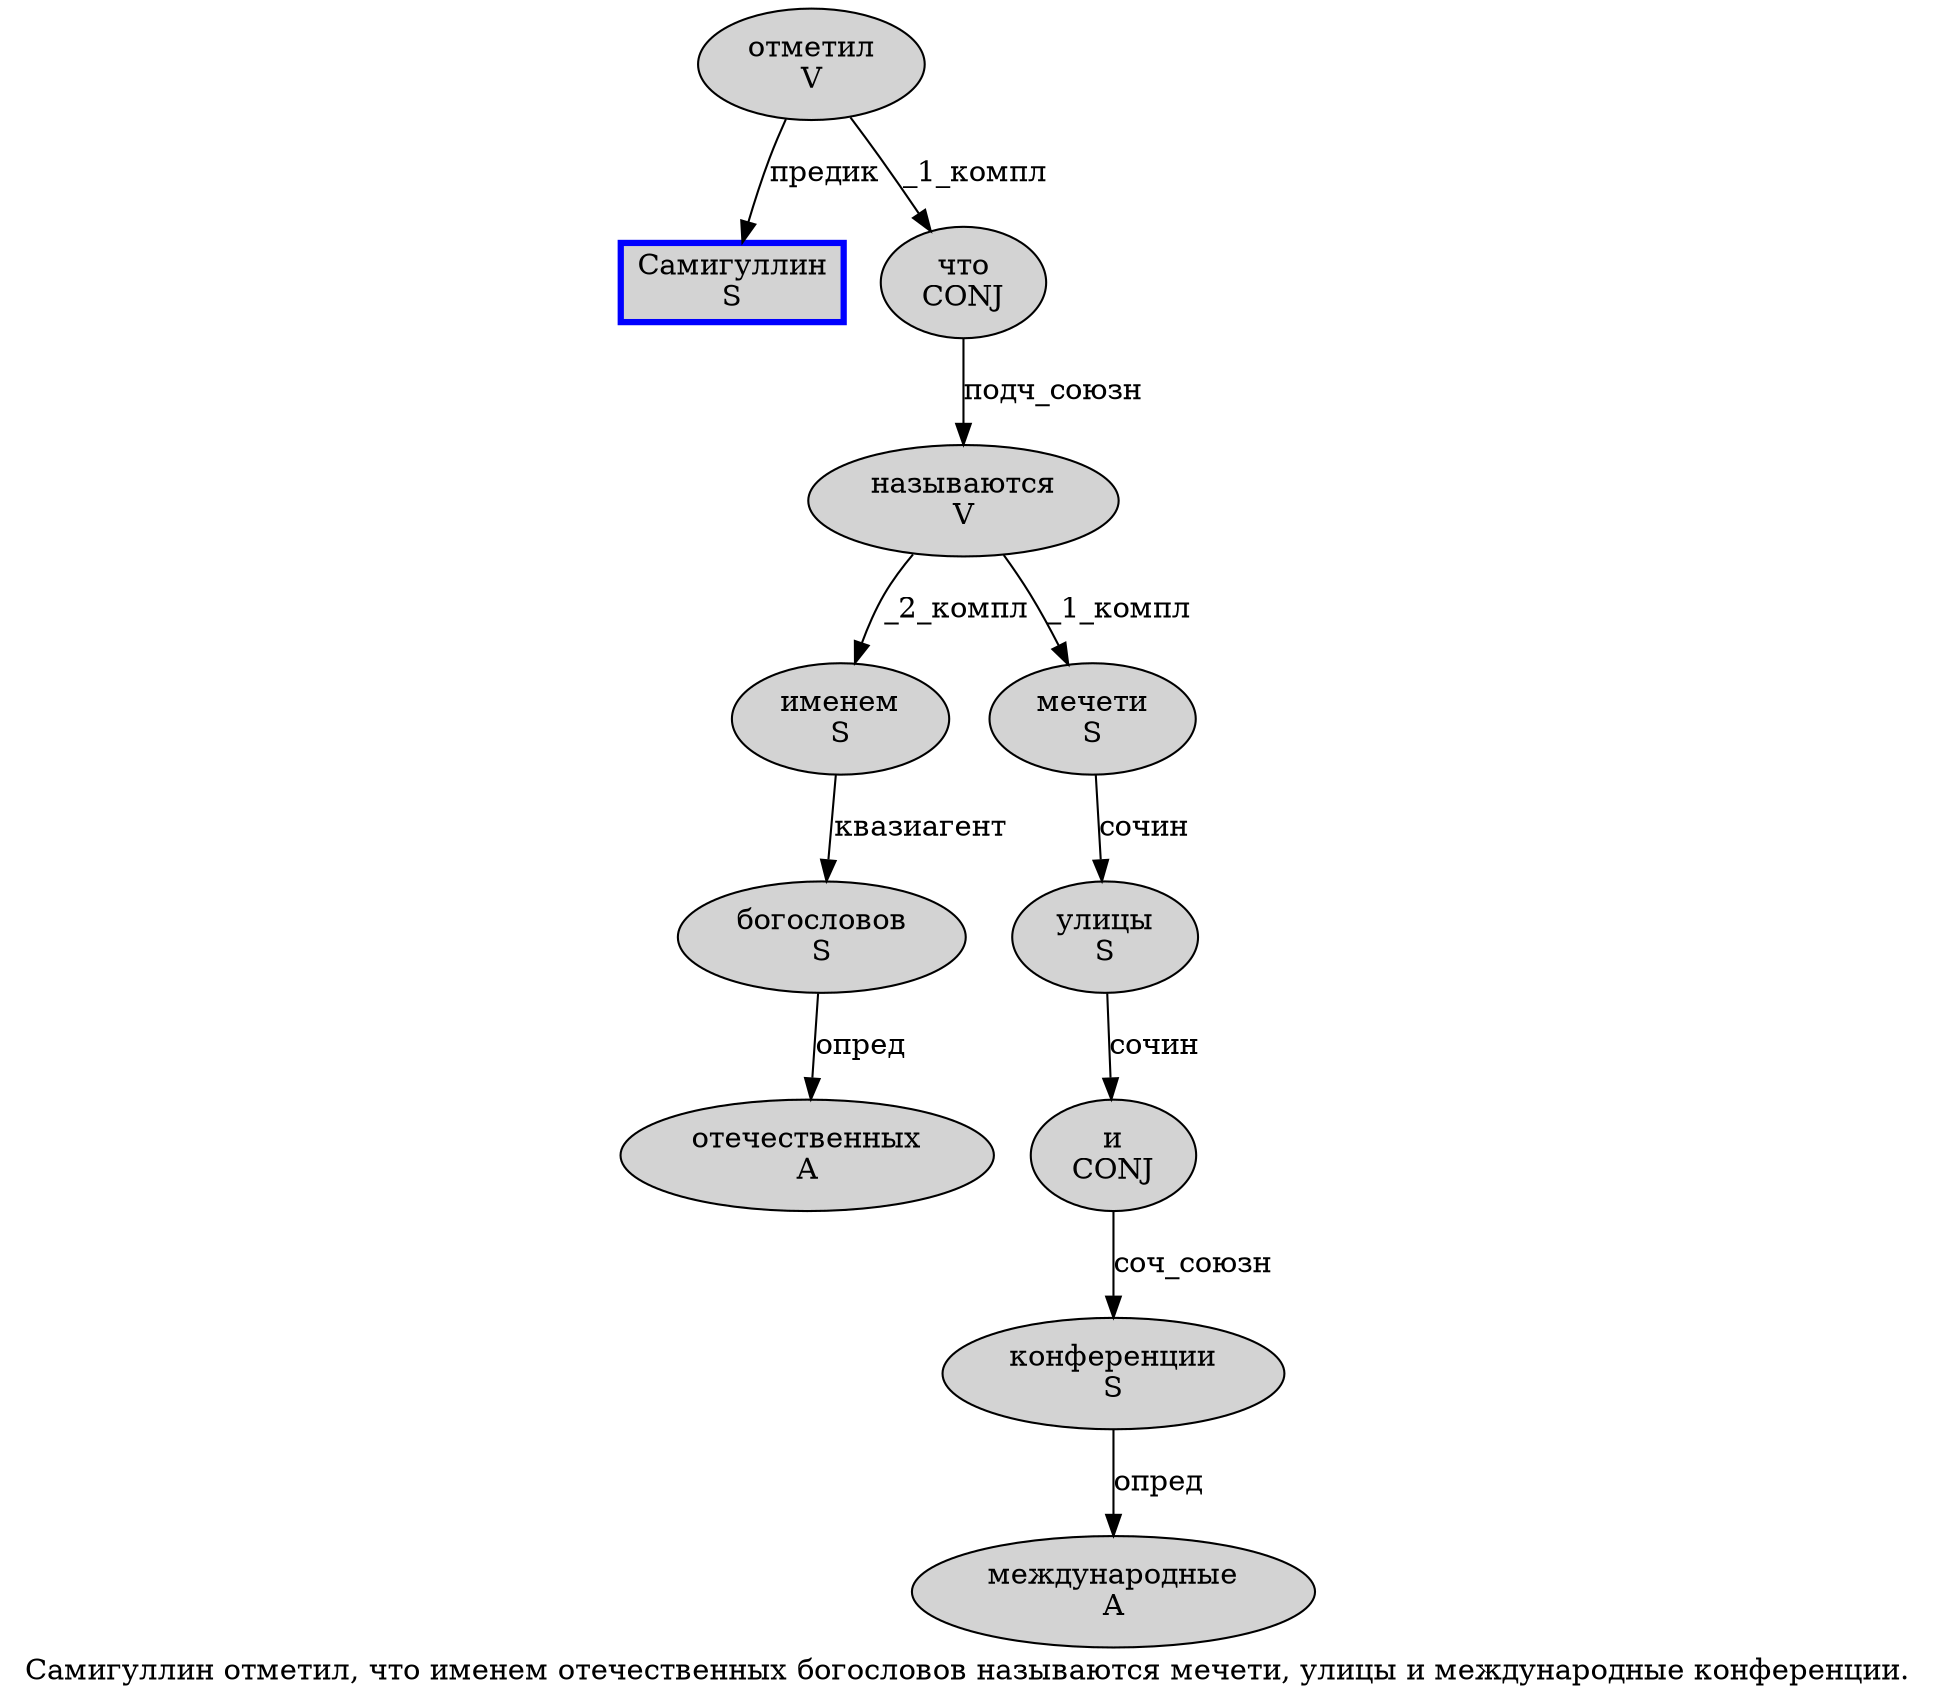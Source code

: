 digraph SENTENCE_291 {
	graph [label="Самигуллин отметил, что именем отечественных богословов называются мечети, улицы и международные конференции."]
	node [style=filled]
		0 [label="Самигуллин
S" color=blue fillcolor=lightgray penwidth=3 shape=box]
		1 [label="отметил
V" color="" fillcolor=lightgray penwidth=1 shape=ellipse]
		3 [label="что
CONJ" color="" fillcolor=lightgray penwidth=1 shape=ellipse]
		4 [label="именем
S" color="" fillcolor=lightgray penwidth=1 shape=ellipse]
		5 [label="отечественных
A" color="" fillcolor=lightgray penwidth=1 shape=ellipse]
		6 [label="богословов
S" color="" fillcolor=lightgray penwidth=1 shape=ellipse]
		7 [label="называются
V" color="" fillcolor=lightgray penwidth=1 shape=ellipse]
		8 [label="мечети
S" color="" fillcolor=lightgray penwidth=1 shape=ellipse]
		10 [label="улицы
S" color="" fillcolor=lightgray penwidth=1 shape=ellipse]
		11 [label="и
CONJ" color="" fillcolor=lightgray penwidth=1 shape=ellipse]
		12 [label="международные
A" color="" fillcolor=lightgray penwidth=1 shape=ellipse]
		13 [label="конференции
S" color="" fillcolor=lightgray penwidth=1 shape=ellipse]
			3 -> 7 [label="подч_союзн"]
			1 -> 0 [label="предик"]
			1 -> 3 [label="_1_компл"]
			10 -> 11 [label="сочин"]
			8 -> 10 [label="сочин"]
			4 -> 6 [label="квазиагент"]
			7 -> 4 [label="_2_компл"]
			7 -> 8 [label="_1_компл"]
			6 -> 5 [label="опред"]
			11 -> 13 [label="соч_союзн"]
			13 -> 12 [label="опред"]
}